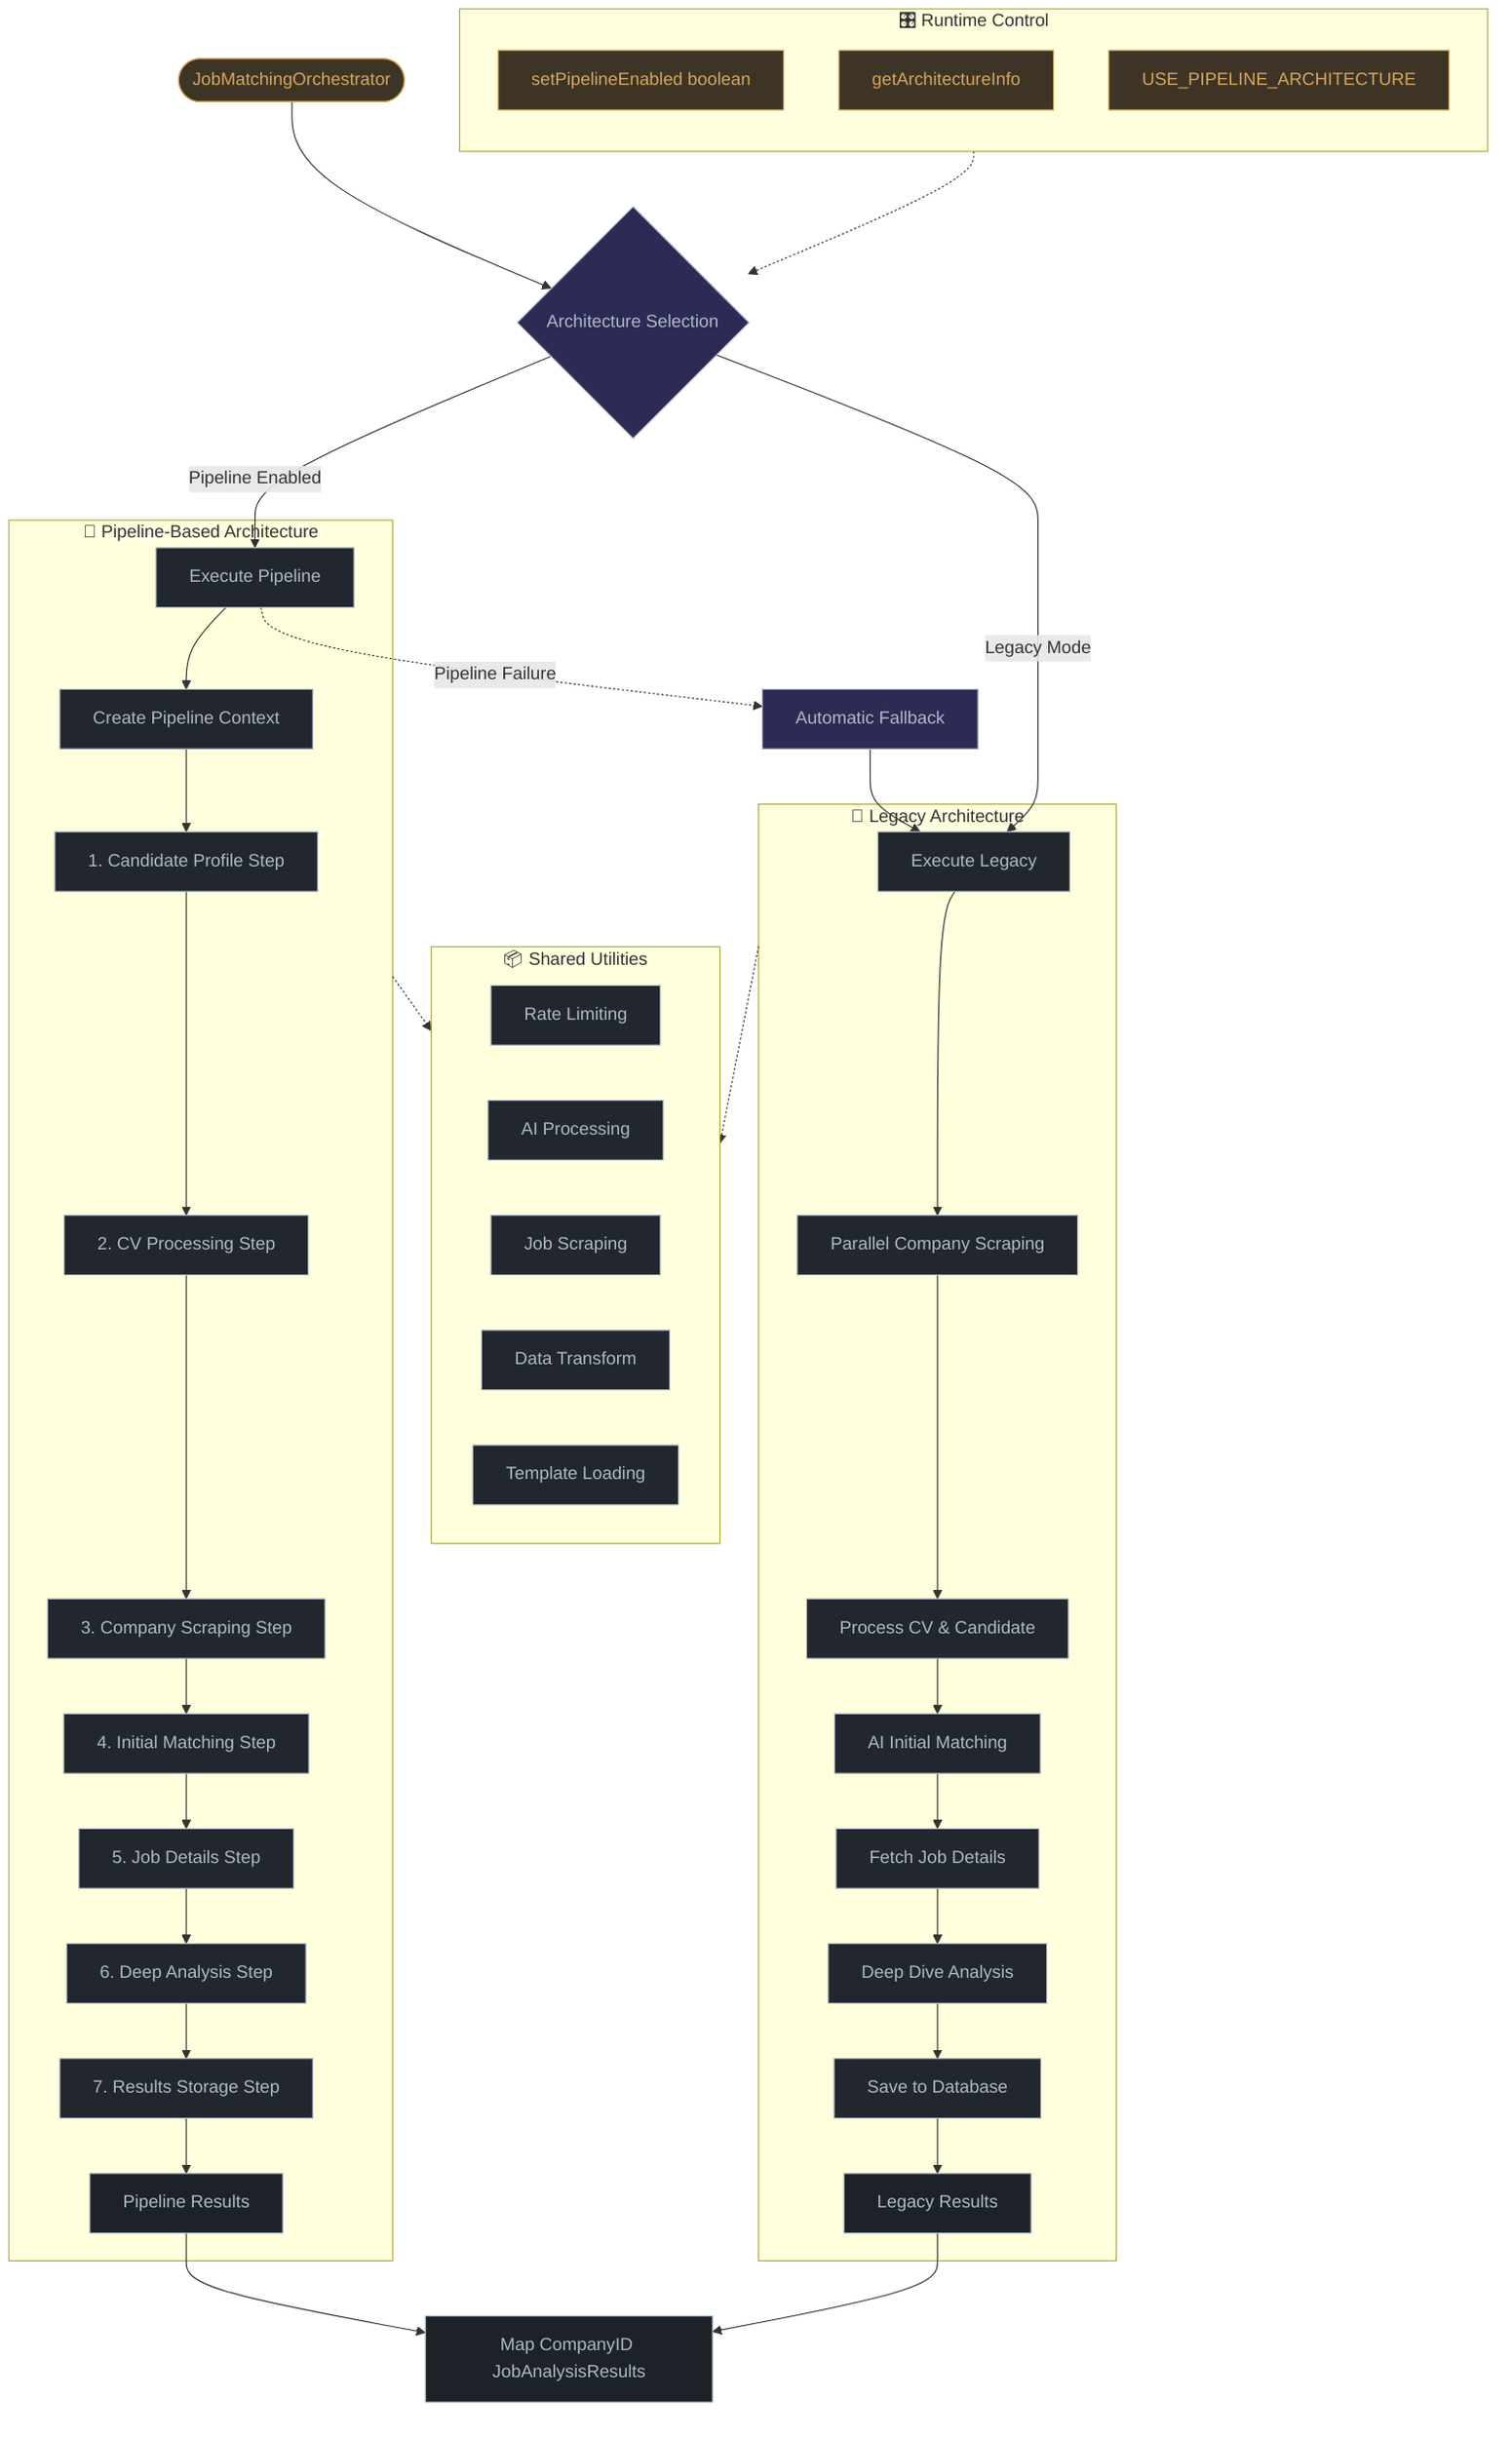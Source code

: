flowchart TD
    classDef default fill:#2d333b,stroke:#adbac7,stroke-width:1px,color:#adbac7
    classDef process fill:#22272e,stroke:#adbac7,stroke-width:1px,color:#adbac7
    classDef storage fill:#1d2229,stroke:#adbac7,stroke-width:1px,color:#adbac7
    classDef special fill:#2d2b55,stroke:#adbac7,stroke-width:1px,color:#adbac7
    classDef important fill:#3e3426,stroke:#d4a75f,stroke-width:1px,color:#d4a75f

    %% Entry Point
    Start([JobMatchingOrchestrator]):::important --> ArchCheck{Architecture Selection}:::special
    
    %% Architecture Decision
    ArchCheck -->|Pipeline Enabled| PipelineFlow[Execute Pipeline]:::process
    ArchCheck -->|Legacy Mode| LegacyFlow[Execute Legacy]:::process
    
    %% Pipeline Architecture Flow
    subgraph Pipeline ["🚀 Pipeline-Based Architecture"]
        direction TB
        PipelineFlow --> Context[Create Pipeline Context]:::process
        Context --> Step1[1. Candidate Profile Step]:::process
        Step1 --> Step2[2. CV Processing Step]:::process
        Step2 --> Step3[3. Company Scraping Step]:::process
        Step3 --> Step4[4. Initial Matching Step]:::process
        Step4 --> Step5[5. Job Details Step]:::process
        Step5 --> Step6[6. Deep Analysis Step]:::process
        Step6 --> Step7[7. Results Storage Step]:::process
        Step7 --> PipelineResults[Pipeline Results]:::storage
    end
    
    %% Legacy Architecture Flow  
    subgraph Legacy ["🔧 Legacy Architecture"]
        direction TB
        LegacyFlow --> LegacyScrape[Parallel Company Scraping]:::process
        LegacyScrape --> LegacyCV[Process CV & Candidate]:::process
        LegacyCV --> LegacyMatch[AI Initial Matching]:::process
        LegacyMatch --> LegacyDetails[Fetch Job Details]:::process
        LegacyDetails --> LegacyAnalysis[Deep Dive Analysis]:::process
        LegacyAnalysis --> LegacyStorage[Save to Database]:::process
        LegacyStorage --> LegacyResults[Legacy Results]:::storage
    end
    
    %% Error Handling & Fallback
    PipelineFlow -.->|Pipeline Failure| FallbackFlow[Automatic Fallback]:::special
    FallbackFlow --> LegacyFlow
    
    %% Results Convergence
    PipelineResults --> ResultsMap[Map CompanyID JobAnalysisResults]:::storage
    LegacyResults --> ResultsMap
    
    %% Control Methods
    subgraph Control ["🎛️ Runtime Control"]
        direction TB
        SetPipeline[setPipelineEnabled boolean]:::important
        GetInfo[getArchitectureInfo]:::important
        EnvVar[USE_PIPELINE_ARCHITECTURE]:::important
    end
    
    %% Connect control to architecture selection
    Control -.-> ArchCheck
    
    %% Shared Components (used by both architectures)
    subgraph Shared ["📦 Shared Utilities"]
        direction LR
        Utils1[Rate Limiting]:::process
        Utils2[AI Processing]:::process
        Utils3[Job Scraping]:::process
        Utils4[Data Transform]:::process
        Utils5[Template Loading]:::process
    end
    
    %% Connect shared utilities
    Pipeline -.-> Shared
    Legacy -.-> Shared